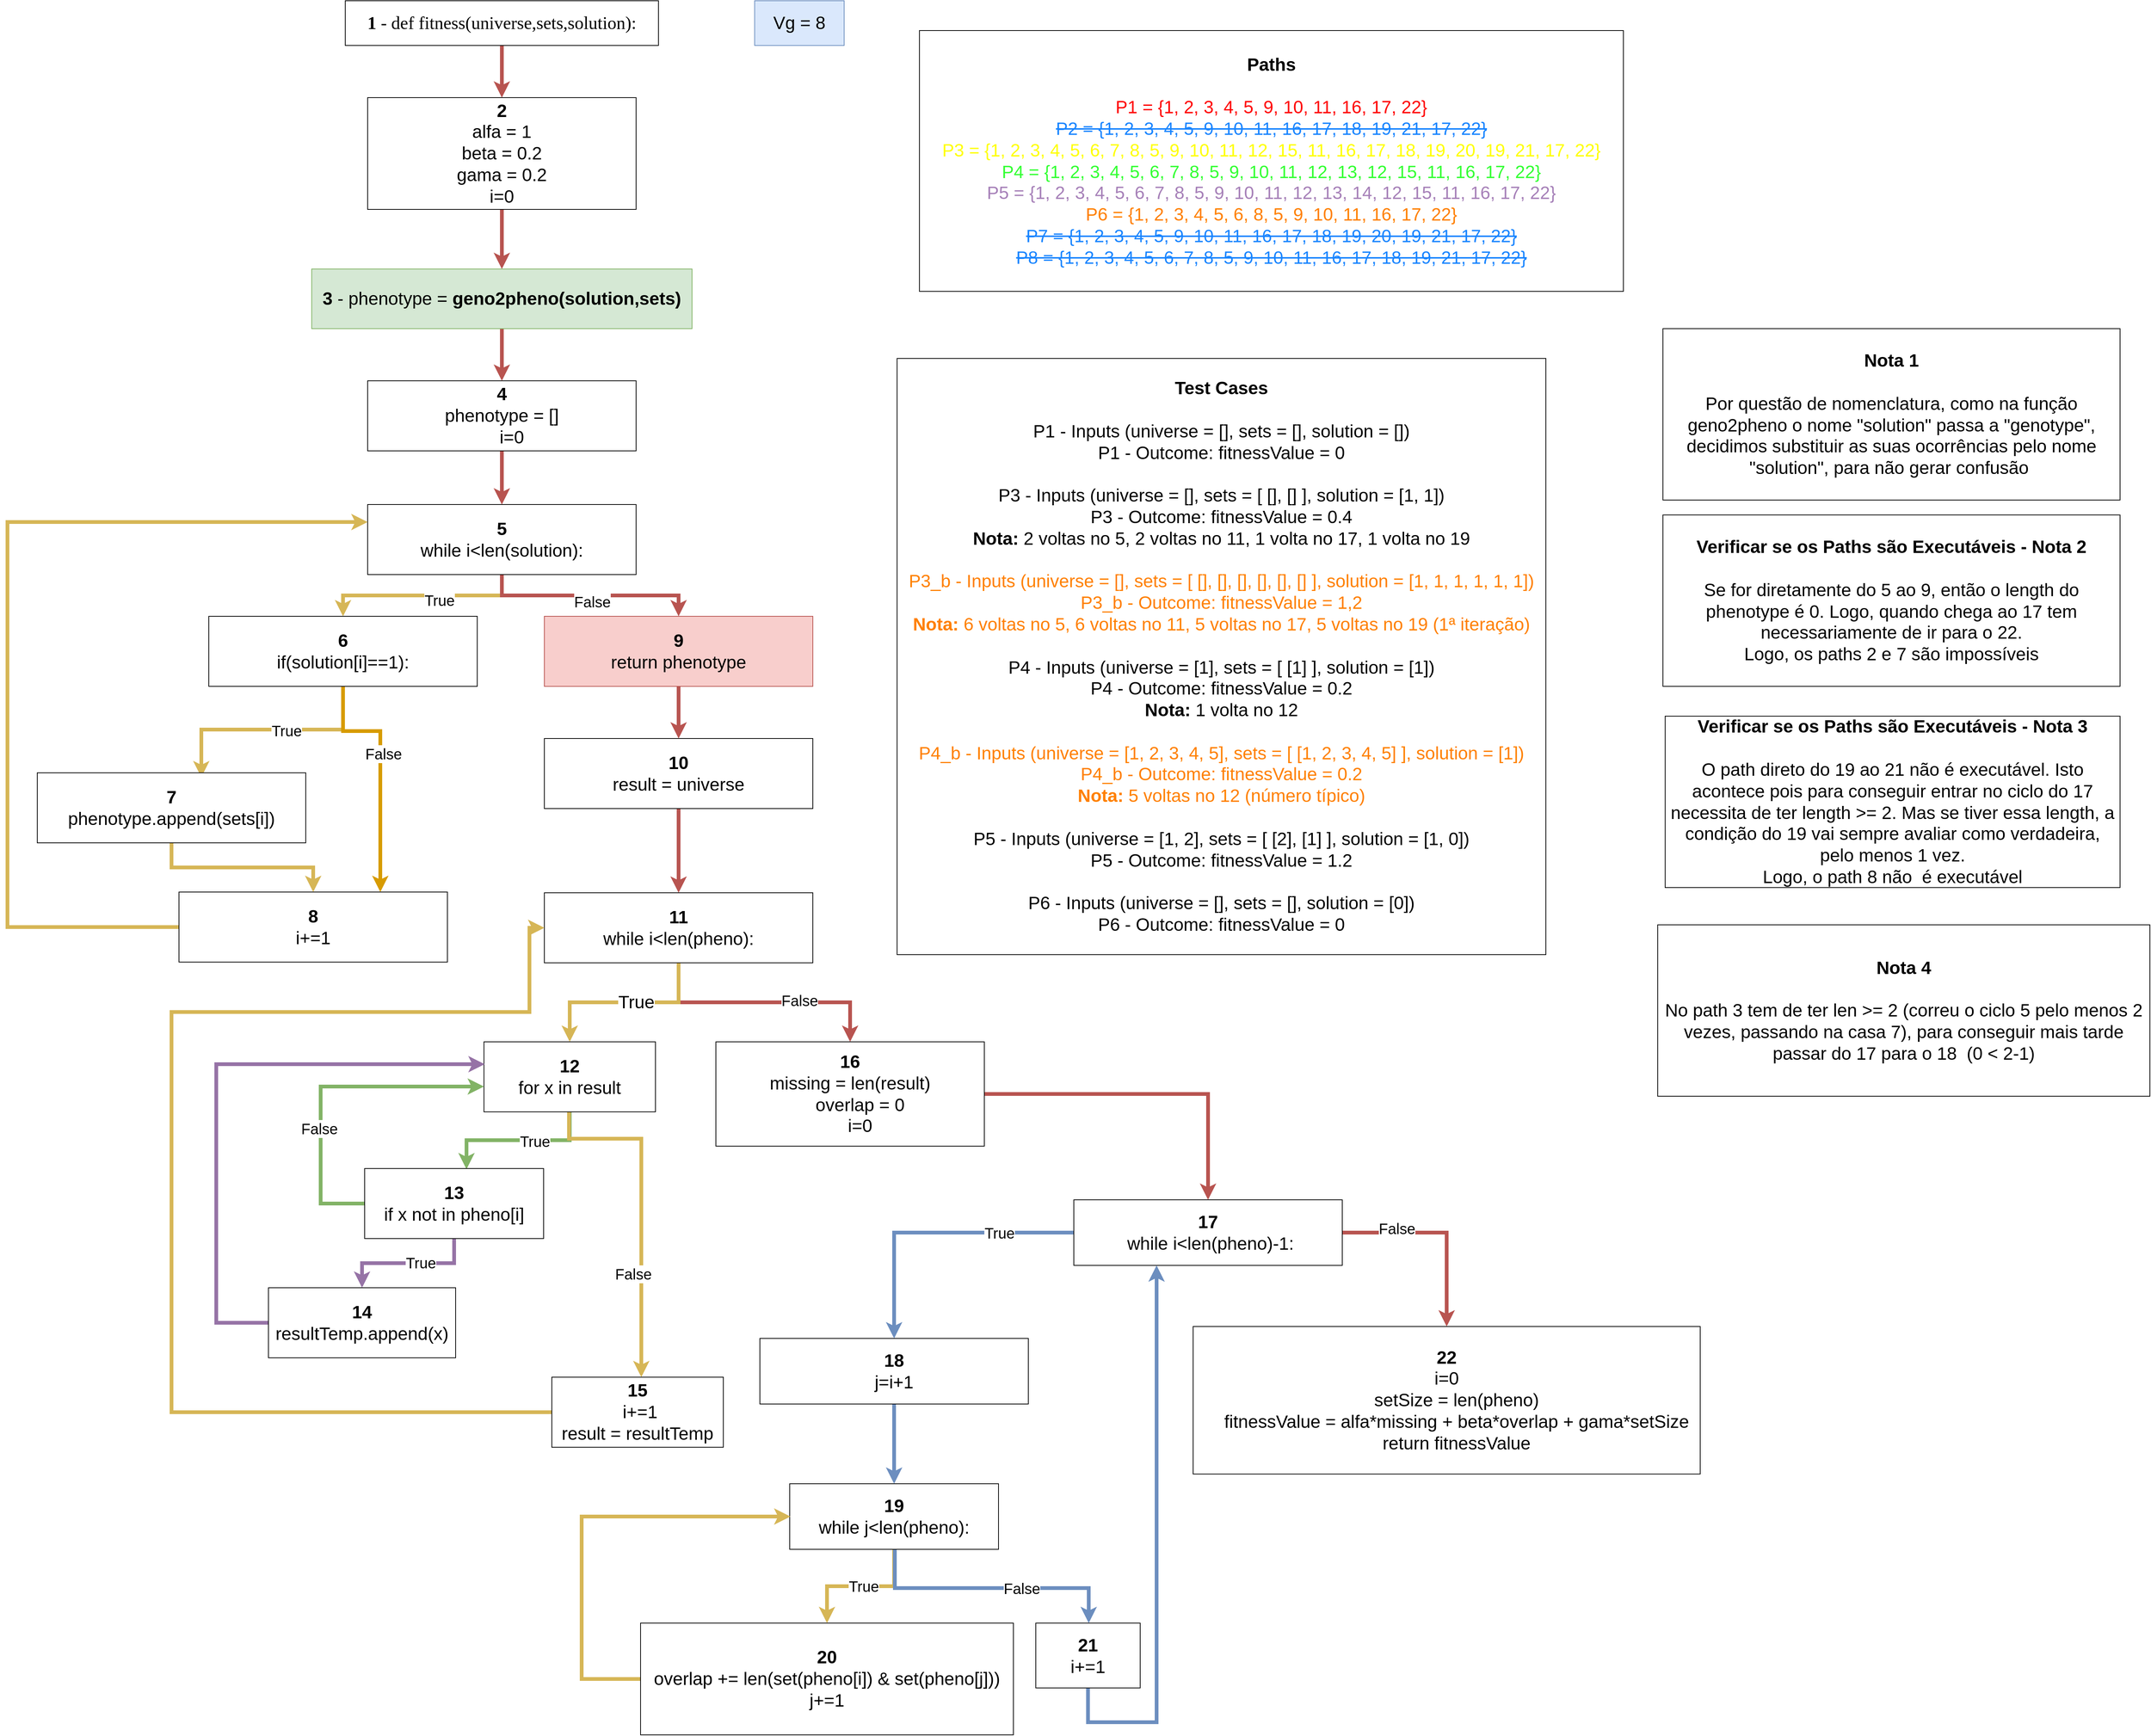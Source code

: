 <mxfile version="14.5.1" type="device"><diagram id="0EN60TuZFVT5b-0pqZKy" name="Page-1"><mxGraphModel dx="2997" dy="1275" grid="1" gridSize="10" guides="1" tooltips="1" connect="1" arrows="1" fold="1" page="1" pageScale="1" pageWidth="827" pageHeight="1169" math="0" shadow="0"><root><mxCell id="0"/><mxCell id="1" parent="0"/><mxCell id="FRKGlwHO5bxEFx_OvHHs-7" style="edgeStyle=orthogonalEdgeStyle;rounded=0;orthogonalLoop=1;jettySize=auto;html=1;exitX=0.5;exitY=1;exitDx=0;exitDy=0;fillColor=#f8cecc;strokeColor=#b85450;strokeWidth=5;" parent="1" source="FRKGlwHO5bxEFx_OvHHs-1" target="FRKGlwHO5bxEFx_OvHHs-6" edge="1"><mxGeometry relative="1" as="geometry"/></mxCell><mxCell id="FRKGlwHO5bxEFx_OvHHs-1" value="&lt;p style=&quot;margin-top: 0pt ; margin-bottom: 0pt ; margin-left: 0in ; text-align: left ; direction: ltr ; unicode-bidi: embed ; word-break: normal&quot;&gt;&lt;span style=&quot;font-size: 18pt ; font-family: &amp;#34;calibri&amp;#34; ; font-weight: bold&quot;&gt;1&lt;/span&gt;&lt;span style=&quot;font-size: 18pt ; font-family: &amp;#34;calibri&amp;#34;&quot;&gt; - def fitness(&lt;/span&gt;&lt;span style=&quot;font-size: 18pt ; font-family: &amp;#34;calibri&amp;#34;&quot;&gt;universe,sets,solution&lt;/span&gt;&lt;span style=&quot;font-size: 18pt ; font-family: &amp;#34;calibri&amp;#34;&quot;&gt;):&lt;/span&gt;&lt;/p&gt;" style="rounded=0;whiteSpace=wrap;html=1;" parent="1" vertex="1"><mxGeometry x="250" y="90" width="420" height="60" as="geometry"/></mxCell><mxCell id="FRKGlwHO5bxEFx_OvHHs-9" style="edgeStyle=orthogonalEdgeStyle;rounded=0;orthogonalLoop=1;jettySize=auto;html=1;fillColor=#f8cecc;strokeColor=#b85450;strokeWidth=5;" parent="1" source="FRKGlwHO5bxEFx_OvHHs-6" target="MsJKq3NPztx2dfRaH0ZJ-4" edge="1"><mxGeometry relative="1" as="geometry"><mxPoint x="460" y="440" as="targetPoint"/></mxGeometry></mxCell><mxCell id="FRKGlwHO5bxEFx_OvHHs-6" value="&lt;div style=&quot;font-size: 24px&quot;&gt;&lt;font style=&quot;font-size: 24px&quot;&gt;&lt;b&gt;2&lt;/b&gt;&lt;/font&gt;&lt;/div&gt;&lt;div style=&quot;font-size: 24px&quot;&gt;&lt;font style=&quot;font-size: 24px&quot;&gt;alfa = 1&lt;/font&gt;&lt;/div&gt;&lt;div style=&quot;font-size: 24px&quot;&gt;&lt;font style=&quot;font-size: 24px&quot;&gt;beta = 0.2&lt;/font&gt;&lt;/div&gt;&lt;div style=&quot;font-size: 24px&quot;&gt;&lt;font style=&quot;font-size: 24px&quot;&gt;gama = 0.2&lt;/font&gt;&lt;/div&gt;&lt;div style=&quot;font-size: 24px&quot;&gt;&lt;font style=&quot;font-size: 24px&quot;&gt;i=0&lt;/font&gt;&lt;/div&gt;" style="rounded=0;whiteSpace=wrap;html=1;align=center;" parent="1" vertex="1"><mxGeometry x="280" y="220" width="360" height="150" as="geometry"/></mxCell><mxCell id="FRKGlwHO5bxEFx_OvHHs-32" style="edgeStyle=orthogonalEdgeStyle;rounded=0;orthogonalLoop=1;jettySize=auto;html=1;entryX=0.5;entryY=0;entryDx=0;entryDy=0;fontSize=20;fillColor=#f8cecc;strokeColor=#b85450;strokeWidth=5;" parent="1" source="FRKGlwHO5bxEFx_OvHHs-29" target="FRKGlwHO5bxEFx_OvHHs-31" edge="1"><mxGeometry relative="1" as="geometry"/></mxCell><mxCell id="FRKGlwHO5bxEFx_OvHHs-29" value="&lt;div style=&quot;font-size: 24px&quot;&gt;&lt;b&gt;10&lt;/b&gt;&lt;/div&gt;&lt;div style=&quot;font-size: 24px&quot;&gt;&lt;div&gt;result = universe&lt;/div&gt;&lt;/div&gt;" style="rounded=0;whiteSpace=wrap;html=1;align=center;" parent="1" vertex="1"><mxGeometry x="517" y="1080" width="360" height="94" as="geometry"/></mxCell><mxCell id="FRKGlwHO5bxEFx_OvHHs-37" style="edgeStyle=orthogonalEdgeStyle;rounded=0;orthogonalLoop=1;jettySize=auto;html=1;fontSize=20;fillColor=#f8cecc;strokeColor=#b85450;strokeWidth=5;" parent="1" source="FRKGlwHO5bxEFx_OvHHs-31" target="FRKGlwHO5bxEFx_OvHHs-34" edge="1"><mxGeometry relative="1" as="geometry"/></mxCell><mxCell id="FRKGlwHO5bxEFx_OvHHs-38" value="False" style="text;html=1;resizable=0;points=[];align=center;verticalAlign=middle;labelBackgroundColor=#ffffff;fontSize=20;" parent="FRKGlwHO5bxEFx_OvHHs-37" vertex="1" connectable="0"><mxGeometry x="0.274" y="3" relative="1" as="geometry"><mxPoint x="1" as="offset"/></mxGeometry></mxCell><mxCell id="1-tVCbQxk1uA65DkhwQo-2" style="edgeStyle=orthogonalEdgeStyle;rounded=0;orthogonalLoop=1;jettySize=auto;html=1;fillColor=#fff2cc;strokeColor=#d6b656;strokeWidth=5;" parent="1" source="FRKGlwHO5bxEFx_OvHHs-31" target="FRKGlwHO5bxEFx_OvHHs-39" edge="1"><mxGeometry relative="1" as="geometry"/></mxCell><mxCell id="1-tVCbQxk1uA65DkhwQo-4" value="&lt;font style=&quot;font-size: 24px&quot;&gt;True&lt;/font&gt;" style="edgeLabel;html=1;align=center;verticalAlign=middle;resizable=0;points=[];" parent="1-tVCbQxk1uA65DkhwQo-2" vertex="1" connectable="0"><mxGeometry x="-0.127" relative="1" as="geometry"><mxPoint as="offset"/></mxGeometry></mxCell><mxCell id="FRKGlwHO5bxEFx_OvHHs-31" value="&lt;div style=&quot;font-size: 24px&quot;&gt;&lt;b&gt;11&lt;/b&gt;&lt;/div&gt;&lt;div style=&quot;font-size: 24px&quot;&gt;&lt;div&gt;while i&amp;lt;len(pheno):&lt;/div&gt;&lt;/div&gt;" style="rounded=0;whiteSpace=wrap;html=1;align=center;" parent="1" vertex="1"><mxGeometry x="517" y="1287" width="360" height="94" as="geometry"/></mxCell><mxCell id="FRKGlwHO5bxEFx_OvHHs-58" style="edgeStyle=orthogonalEdgeStyle;rounded=0;orthogonalLoop=1;jettySize=auto;html=1;fontSize=20;fillColor=#f8cecc;strokeColor=#b85450;strokeWidth=5;" parent="1" source="FRKGlwHO5bxEFx_OvHHs-34" target="FRKGlwHO5bxEFx_OvHHs-57" edge="1"><mxGeometry relative="1" as="geometry"/></mxCell><mxCell id="FRKGlwHO5bxEFx_OvHHs-34" value="&lt;div style=&quot;font-size: 24px&quot;&gt;&lt;b&gt;16&lt;/b&gt;&lt;/div&gt;&lt;div&gt;&lt;div&gt;&lt;span style=&quot;font-size: 24px&quot;&gt;missing = len(result)&lt;/span&gt;&lt;/div&gt;&lt;div&gt;&lt;span style=&quot;font-size: 24px&quot;&gt;&amp;nbsp; &amp;nbsp; overlap = 0&lt;/span&gt;&lt;/div&gt;&lt;div&gt;&lt;span style=&quot;font-size: 24px&quot;&gt;&amp;nbsp; &amp;nbsp; i=0&lt;/span&gt;&lt;/div&gt;&lt;/div&gt;" style="rounded=0;whiteSpace=wrap;html=1;align=center;" parent="1" vertex="1"><mxGeometry x="747" y="1487" width="360" height="140" as="geometry"/></mxCell><mxCell id="FRKGlwHO5bxEFx_OvHHs-42" style="edgeStyle=orthogonalEdgeStyle;rounded=0;orthogonalLoop=1;jettySize=auto;html=1;entryX=0.569;entryY=0.011;entryDx=0;entryDy=0;entryPerimeter=0;fontSize=20;fillColor=#d5e8d4;strokeColor=#82b366;strokeWidth=5;" parent="1" source="FRKGlwHO5bxEFx_OvHHs-39" target="FRKGlwHO5bxEFx_OvHHs-40" edge="1"><mxGeometry relative="1" as="geometry"/></mxCell><mxCell id="FRKGlwHO5bxEFx_OvHHs-43" value="True" style="text;html=1;resizable=0;points=[];align=center;verticalAlign=middle;labelBackgroundColor=#ffffff;fontSize=20;" parent="FRKGlwHO5bxEFx_OvHHs-42" vertex="1" connectable="0"><mxGeometry x="-0.204" y="1" relative="1" as="geometry"><mxPoint as="offset"/></mxGeometry></mxCell><mxCell id="FRKGlwHO5bxEFx_OvHHs-54" style="edgeStyle=orthogonalEdgeStyle;rounded=0;orthogonalLoop=1;jettySize=auto;html=1;fontSize=20;fillColor=#fff2cc;strokeColor=#d6b656;strokeWidth=5;" parent="1" source="FRKGlwHO5bxEFx_OvHHs-39" target="FRKGlwHO5bxEFx_OvHHs-53" edge="1"><mxGeometry relative="1" as="geometry"><Array as="points"><mxPoint x="550" y="1617"/><mxPoint x="647" y="1617"/></Array></mxGeometry></mxCell><mxCell id="FRKGlwHO5bxEFx_OvHHs-55" value="False" style="text;html=1;resizable=0;points=[];align=center;verticalAlign=middle;labelBackgroundColor=#ffffff;fontSize=20;" parent="FRKGlwHO5bxEFx_OvHHs-54" vertex="1" connectable="0"><mxGeometry x="0.234" y="-2" relative="1" as="geometry"><mxPoint x="-9" y="34" as="offset"/></mxGeometry></mxCell><mxCell id="FRKGlwHO5bxEFx_OvHHs-39" value="&lt;div style=&quot;font-size: 24px&quot;&gt;&lt;b&gt;12&lt;/b&gt;&lt;/div&gt;&lt;div style=&quot;font-size: 24px&quot;&gt;&lt;div&gt;for x in result&lt;/div&gt;&lt;/div&gt;" style="rounded=0;whiteSpace=wrap;html=1;align=center;" parent="1" vertex="1"><mxGeometry x="436" y="1487" width="230" height="94" as="geometry"/></mxCell><mxCell id="FRKGlwHO5bxEFx_OvHHs-46" style="edgeStyle=orthogonalEdgeStyle;rounded=0;orthogonalLoop=1;jettySize=auto;html=1;fontSize=20;fillColor=#e1d5e7;strokeColor=#9673a6;strokeWidth=5;" parent="1" source="FRKGlwHO5bxEFx_OvHHs-40" target="FRKGlwHO5bxEFx_OvHHs-45" edge="1"><mxGeometry relative="1" as="geometry"/></mxCell><mxCell id="FRKGlwHO5bxEFx_OvHHs-48" value="True" style="text;html=1;resizable=0;points=[];align=center;verticalAlign=middle;labelBackgroundColor=#ffffff;fontSize=20;" parent="FRKGlwHO5bxEFx_OvHHs-46" vertex="1" connectable="0"><mxGeometry x="-0.172" y="-1" relative="1" as="geometry"><mxPoint as="offset"/></mxGeometry></mxCell><mxCell id="FRKGlwHO5bxEFx_OvHHs-51" style="edgeStyle=orthogonalEdgeStyle;rounded=0;orthogonalLoop=1;jettySize=auto;html=1;fontSize=20;fillColor=#d5e8d4;strokeColor=#82b366;strokeWidth=5;" parent="1" source="FRKGlwHO5bxEFx_OvHHs-40" edge="1"><mxGeometry relative="1" as="geometry"><Array as="points"><mxPoint x="217" y="1704"/><mxPoint x="217" y="1547"/><mxPoint x="436" y="1547"/></Array><mxPoint x="436" y="1547" as="targetPoint"/></mxGeometry></mxCell><mxCell id="FRKGlwHO5bxEFx_OvHHs-77" value="False" style="text;html=1;resizable=0;points=[];align=center;verticalAlign=middle;labelBackgroundColor=#ffffff;fontSize=20;" parent="FRKGlwHO5bxEFx_OvHHs-51" vertex="1" connectable="0"><mxGeometry x="-0.259" y="2" relative="1" as="geometry"><mxPoint y="1" as="offset"/></mxGeometry></mxCell><mxCell id="FRKGlwHO5bxEFx_OvHHs-40" value="&lt;div style=&quot;font-size: 24px&quot;&gt;&lt;b&gt;13&lt;/b&gt;&lt;/div&gt;&lt;div style=&quot;font-size: 24px&quot;&gt;&lt;div&gt;if x not in pheno[i]&lt;/div&gt;&lt;/div&gt;" style="rounded=0;whiteSpace=wrap;html=1;align=center;" parent="1" vertex="1"><mxGeometry x="276" y="1657" width="240" height="94" as="geometry"/></mxCell><mxCell id="FRKGlwHO5bxEFx_OvHHs-52" style="edgeStyle=orthogonalEdgeStyle;rounded=0;orthogonalLoop=1;jettySize=auto;html=1;fontSize=20;fillColor=#e1d5e7;strokeColor=#9673a6;strokeWidth=5;" parent="1" source="FRKGlwHO5bxEFx_OvHHs-45" edge="1"><mxGeometry relative="1" as="geometry"><mxPoint x="437" y="1517" as="targetPoint"/><Array as="points"><mxPoint x="77" y="1864"/><mxPoint x="77" y="1517"/><mxPoint x="437" y="1517"/></Array></mxGeometry></mxCell><mxCell id="FRKGlwHO5bxEFx_OvHHs-45" value="&lt;div style=&quot;font-size: 24px&quot;&gt;&lt;b&gt;14&lt;/b&gt;&lt;/div&gt;&lt;div style=&quot;font-size: 24px&quot;&gt;resultTemp.append(x)&lt;/div&gt;" style="rounded=0;whiteSpace=wrap;html=1;align=center;" parent="1" vertex="1"><mxGeometry x="147" y="1817" width="251" height="94" as="geometry"/></mxCell><mxCell id="1-tVCbQxk1uA65DkhwQo-5" style="edgeStyle=orthogonalEdgeStyle;rounded=0;orthogonalLoop=1;jettySize=auto;html=1;entryX=0;entryY=0.5;entryDx=0;entryDy=0;fillColor=#fff2cc;strokeColor=#d6b656;strokeWidth=5;" parent="1" source="FRKGlwHO5bxEFx_OvHHs-53" target="FRKGlwHO5bxEFx_OvHHs-31" edge="1"><mxGeometry relative="1" as="geometry"><Array as="points"><mxPoint x="17" y="1984"/><mxPoint x="17" y="1447"/><mxPoint x="497" y="1447"/><mxPoint x="497" y="1334"/></Array></mxGeometry></mxCell><mxCell id="FRKGlwHO5bxEFx_OvHHs-53" value="&lt;div style=&quot;font-size: 24px&quot;&gt;&lt;b&gt;15&lt;/b&gt;&lt;/div&gt;&lt;div style=&quot;font-size: 24px&quot;&gt;&lt;div&gt;&amp;nbsp;i+=1&lt;/div&gt;&lt;div&gt;result = resultTemp&lt;/div&gt;&lt;/div&gt;" style="rounded=0;whiteSpace=wrap;html=1;align=center;" parent="1" vertex="1"><mxGeometry x="527" y="1937" width="230" height="94" as="geometry"/></mxCell><mxCell id="FRKGlwHO5bxEFx_OvHHs-60" style="edgeStyle=orthogonalEdgeStyle;rounded=0;orthogonalLoop=1;jettySize=auto;html=1;fontSize=20;fillColor=#dae8fc;strokeColor=#6c8ebf;strokeWidth=5;" parent="1" source="FRKGlwHO5bxEFx_OvHHs-57" target="FRKGlwHO5bxEFx_OvHHs-59" edge="1"><mxGeometry relative="1" as="geometry"/></mxCell><mxCell id="FRKGlwHO5bxEFx_OvHHs-61" value="True" style="text;html=1;resizable=0;points=[];align=center;verticalAlign=middle;labelBackgroundColor=#ffffff;fontSize=20;" parent="FRKGlwHO5bxEFx_OvHHs-60" vertex="1" connectable="0"><mxGeometry x="-0.481" y="-14" relative="1" as="geometry"><mxPoint x="-1" y="14" as="offset"/></mxGeometry></mxCell><mxCell id="FRKGlwHO5bxEFx_OvHHs-75" style="edgeStyle=orthogonalEdgeStyle;rounded=0;orthogonalLoop=1;jettySize=auto;html=1;fontSize=20;fillColor=#f8cecc;strokeColor=#b85450;strokeWidth=5;" parent="1" source="FRKGlwHO5bxEFx_OvHHs-57" target="FRKGlwHO5bxEFx_OvHHs-74" edge="1"><mxGeometry relative="1" as="geometry"><Array as="points"><mxPoint x="1727" y="1743"/></Array></mxGeometry></mxCell><mxCell id="FRKGlwHO5bxEFx_OvHHs-76" value="False" style="text;html=1;resizable=0;points=[];align=center;verticalAlign=middle;labelBackgroundColor=#ffffff;fontSize=20;" parent="FRKGlwHO5bxEFx_OvHHs-75" vertex="1" connectable="0"><mxGeometry x="-0.442" y="-2" relative="1" as="geometry"><mxPoint x="-1" y="-8" as="offset"/></mxGeometry></mxCell><mxCell id="FRKGlwHO5bxEFx_OvHHs-57" value="&lt;div style=&quot;font-size: 24px&quot;&gt;&lt;b&gt;17&lt;/b&gt;&lt;/div&gt;&lt;div&gt;&lt;span style=&quot;font-size: 24px&quot;&gt;&amp;nbsp;while i&amp;lt;len(pheno)-1:&lt;/span&gt;&lt;br&gt;&lt;/div&gt;" style="rounded=0;whiteSpace=wrap;html=1;align=center;" parent="1" vertex="1"><mxGeometry x="1227" y="1699" width="360" height="88" as="geometry"/></mxCell><mxCell id="FRKGlwHO5bxEFx_OvHHs-63" style="edgeStyle=orthogonalEdgeStyle;rounded=0;orthogonalLoop=1;jettySize=auto;html=1;entryX=0.5;entryY=0;entryDx=0;entryDy=0;fontSize=20;fillColor=#dae8fc;strokeColor=#6c8ebf;strokeWidth=5;" parent="1" source="FRKGlwHO5bxEFx_OvHHs-59" target="FRKGlwHO5bxEFx_OvHHs-62" edge="1"><mxGeometry relative="1" as="geometry"/></mxCell><mxCell id="FRKGlwHO5bxEFx_OvHHs-59" value="&lt;div style=&quot;font-size: 24px&quot;&gt;&lt;b&gt;18&lt;/b&gt;&lt;/div&gt;&lt;div&gt;&lt;span style=&quot;font-size: 24px&quot;&gt;j=i+1&lt;/span&gt;&lt;br&gt;&lt;/div&gt;" style="rounded=0;whiteSpace=wrap;html=1;align=center;" parent="1" vertex="1"><mxGeometry x="806" y="1885" width="360" height="88" as="geometry"/></mxCell><mxCell id="FRKGlwHO5bxEFx_OvHHs-65" style="edgeStyle=orthogonalEdgeStyle;rounded=0;orthogonalLoop=1;jettySize=auto;html=1;fontSize=20;fillColor=#fff2cc;strokeColor=#d6b656;strokeWidth=5;" parent="1" source="FRKGlwHO5bxEFx_OvHHs-62" target="FRKGlwHO5bxEFx_OvHHs-64" edge="1"><mxGeometry relative="1" as="geometry"/></mxCell><mxCell id="FRKGlwHO5bxEFx_OvHHs-66" value="True" style="text;html=1;resizable=0;points=[];align=center;verticalAlign=middle;labelBackgroundColor=#ffffff;fontSize=20;" parent="FRKGlwHO5bxEFx_OvHHs-65" vertex="1" connectable="0"><mxGeometry x="-0.47" y="-8" relative="1" as="geometry"><mxPoint x="-41" y="7.5" as="offset"/></mxGeometry></mxCell><mxCell id="FRKGlwHO5bxEFx_OvHHs-71" style="edgeStyle=orthogonalEdgeStyle;rounded=0;orthogonalLoop=1;jettySize=auto;html=1;fontSize=20;fillColor=#dae8fc;strokeColor=#6c8ebf;strokeWidth=5;" parent="1" source="FRKGlwHO5bxEFx_OvHHs-62" target="FRKGlwHO5bxEFx_OvHHs-68" edge="1"><mxGeometry relative="1" as="geometry"><Array as="points"><mxPoint x="987" y="2220"/><mxPoint x="1247" y="2220"/></Array></mxGeometry></mxCell><mxCell id="FRKGlwHO5bxEFx_OvHHs-72" value="False" style="text;html=1;resizable=0;points=[];align=center;verticalAlign=middle;labelBackgroundColor=#ffffff;fontSize=20;" parent="FRKGlwHO5bxEFx_OvHHs-71" vertex="1" connectable="0"><mxGeometry x="0.237" relative="1" as="geometry"><mxPoint as="offset"/></mxGeometry></mxCell><mxCell id="FRKGlwHO5bxEFx_OvHHs-62" value="&lt;div style=&quot;font-size: 24px&quot;&gt;&lt;b&gt;19&lt;/b&gt;&lt;/div&gt;&lt;div&gt;&lt;span style=&quot;font-size: 24px&quot;&gt;while j&amp;lt;len(pheno):&lt;/span&gt;&lt;br&gt;&lt;/div&gt;" style="rounded=0;whiteSpace=wrap;html=1;align=center;" parent="1" vertex="1"><mxGeometry x="846" y="2080" width="280" height="88" as="geometry"/></mxCell><mxCell id="FRKGlwHO5bxEFx_OvHHs-67" style="edgeStyle=orthogonalEdgeStyle;rounded=0;orthogonalLoop=1;jettySize=auto;html=1;fontSize=20;fillColor=#fff2cc;strokeColor=#d6b656;strokeWidth=5;" parent="1" source="FRKGlwHO5bxEFx_OvHHs-64" edge="1"><mxGeometry relative="1" as="geometry"><mxPoint x="847" y="2124" as="targetPoint"/><Array as="points"><mxPoint x="567" y="2342"/><mxPoint x="567" y="2124"/><mxPoint x="847" y="2124"/></Array></mxGeometry></mxCell><mxCell id="FRKGlwHO5bxEFx_OvHHs-64" value="&lt;div style=&quot;font-size: 24px&quot;&gt;&lt;b&gt;20&lt;/b&gt;&lt;/div&gt;&lt;div&gt;&lt;div&gt;&lt;span style=&quot;font-size: 24px&quot;&gt;overlap += len(set(pheno[i]) &amp;amp; set(pheno[j]))&lt;/span&gt;&lt;/div&gt;&lt;div&gt;&lt;span style=&quot;font-size: 24px&quot;&gt;j+=1&lt;/span&gt;&lt;/div&gt;&lt;/div&gt;" style="rounded=0;whiteSpace=wrap;html=1;align=center;" parent="1" vertex="1"><mxGeometry x="646" y="2267" width="500" height="150" as="geometry"/></mxCell><mxCell id="FRKGlwHO5bxEFx_OvHHs-73" style="edgeStyle=orthogonalEdgeStyle;rounded=0;orthogonalLoop=1;jettySize=auto;html=1;fontSize=20;fillColor=#dae8fc;strokeColor=#6c8ebf;strokeWidth=5;" parent="1" source="FRKGlwHO5bxEFx_OvHHs-68" edge="1"><mxGeometry relative="1" as="geometry"><mxPoint x="1338" y="1787" as="targetPoint"/><Array as="points"><mxPoint x="1246" y="2400"/><mxPoint x="1338" y="2400"/></Array></mxGeometry></mxCell><mxCell id="FRKGlwHO5bxEFx_OvHHs-68" value="&lt;div style=&quot;font-size: 24px&quot;&gt;&lt;b&gt;21&lt;/b&gt;&lt;/div&gt;&lt;div style=&quot;font-size: 24px&quot;&gt;&lt;span&gt;i+=1&lt;/span&gt;&lt;br&gt;&lt;/div&gt;" style="rounded=0;whiteSpace=wrap;html=1;align=center;" parent="1" vertex="1"><mxGeometry x="1176" y="2267" width="140" height="87" as="geometry"/></mxCell><mxCell id="FRKGlwHO5bxEFx_OvHHs-74" value="&lt;div style=&quot;font-size: 24px&quot;&gt;&lt;b&gt;22&lt;/b&gt;&lt;/div&gt;&lt;div&gt;&lt;div&gt;&lt;span style=&quot;font-size: 24px&quot;&gt;i=0&lt;/span&gt;&lt;/div&gt;&lt;div&gt;&lt;span style=&quot;font-size: 24px&quot;&gt;&amp;nbsp; &amp;nbsp; setSize = len(pheno)&lt;/span&gt;&lt;/div&gt;&lt;div&gt;&lt;span style=&quot;font-size: 24px&quot;&gt;&amp;nbsp; &amp;nbsp; fitnessValue = alfa*missing + beta*overlap + gama*setSize&lt;/span&gt;&lt;/div&gt;&lt;div&gt;&lt;span style=&quot;font-size: 24px&quot;&gt;&amp;nbsp; &amp;nbsp; return fitnessValue&lt;/span&gt;&lt;/div&gt;&lt;/div&gt;" style="rounded=0;whiteSpace=wrap;html=1;align=center;" parent="1" vertex="1"><mxGeometry x="1387" y="1869" width="680" height="198" as="geometry"/></mxCell><mxCell id="1-tVCbQxk1uA65DkhwQo-1" value="&lt;p style=&quot;margin-top: 0pt ; margin-bottom: 0pt ; margin-left: 0in ; text-align: left ; direction: ltr ; unicode-bidi: embed ; word-break: normal&quot;&gt;&lt;span style=&quot;font-size: 24px ; text-align: center&quot;&gt;Vg = 8&lt;/span&gt;&lt;br&gt;&lt;/p&gt;" style="rounded=0;whiteSpace=wrap;html=1;fillColor=#dae8fc;strokeColor=#6c8ebf;" parent="1" vertex="1"><mxGeometry x="799" y="90" width="120" height="60" as="geometry"/></mxCell><mxCell id="1-tVCbQxk1uA65DkhwQo-7" value="&lt;div style=&quot;font-size: 24px&quot;&gt;&lt;div&gt;&lt;b&gt;Paths&lt;/b&gt;&lt;/div&gt;&lt;div&gt;&lt;b&gt;&lt;br&gt;&lt;/b&gt;&lt;/div&gt;&lt;div&gt;&lt;font color=&quot;#ff0000&quot;&gt;P1 = {1, 2, 3, 4, 5, 9, 10, 11, 16, 17, 22}&lt;/font&gt;&lt;/div&gt;&lt;div&gt;&lt;font color=&quot;#1985ff&quot;&gt;&lt;strike&gt;P2 = {1, 2, 3, 4, 5, 9, 10, 11, 16, 17, 18, 19, 21, 17, 22}&lt;/strike&gt;&lt;/font&gt;&lt;br&gt;&lt;/div&gt;&lt;div&gt;&lt;font color=&quot;#ffff00&quot;&gt;P3 = {1, 2, 3, 4, 5, 6, 7, 8, 5,&amp;nbsp;9, 10, 11, 12, 15, 11, 16, 17, 18, 19, 20, 19, 21, 17, 22}&lt;/font&gt;&lt;br&gt;&lt;/div&gt;&lt;div&gt;&lt;font color=&quot;#33ff33&quot;&gt;P4 =&amp;nbsp;{1, 2, 3, 4, 5, 6, 7, 8, 5, 9, 10, 11, 12, 13, 12, 15,&amp;nbsp;11, 16, 17, 22}&lt;/font&gt;&lt;br&gt;&lt;/div&gt;&lt;div&gt;&lt;font color=&quot;#a680b8&quot;&gt;P5 = {1, 2, 3, 4, 5, 6, 7, 8, 5, 9, 10, 11, 12, 13, 14, 12, 15,&amp;nbsp;11, 16, 17, 22}&lt;/font&gt;&lt;/div&gt;&lt;div&gt;&lt;font color=&quot;#ff8000&quot;&gt;P6 = {1, 2, 3, 4, 5, 6, 8, 5, 9, 10, 11, 16, 17, 22}&lt;/font&gt;&lt;/div&gt;&lt;div&gt;&lt;strike style=&quot;color: rgb(25 , 133 , 255)&quot;&gt;P7 = {1, 2, 3, 4, 5, 9, 10, 11, 16, 17, 18, 19, 20, 19, 21, 17, 22}&lt;/strike&gt;&lt;font color=&quot;#ff8000&quot;&gt;&lt;br&gt;&lt;/font&gt;&lt;/div&gt;&lt;div&gt;&lt;strike style=&quot;color: rgb(25 , 133 , 255)&quot;&gt;P8 = {1, 2, 3, 4, 5, 6, 7, 8, 5, 9, 10, 11, 16, 17, 18, 19, 21, 17, 22}&lt;/strike&gt;&lt;/div&gt;&lt;/div&gt;" style="rounded=0;whiteSpace=wrap;html=1;align=center;" parent="1" vertex="1"><mxGeometry x="1020" y="130" width="944" height="350" as="geometry"/></mxCell><mxCell id="pwBy-wnqPhHkR1obaaDu-2" value="&lt;div style=&quot;font-size: 24px&quot;&gt;&lt;div&gt;&lt;b&gt;Verificar se os Paths são Executáveis - Nota 2&lt;/b&gt;&lt;/div&gt;&lt;div&gt;&lt;b&gt;&lt;br&gt;&lt;/b&gt;&lt;/div&gt;&lt;div&gt;Se for diretamente do 5 ao 9, então o length do phenotype é 0. Logo, quando chega ao 17 tem necessariamente de ir para o 22.&lt;/div&gt;&lt;div&gt;Logo, os paths 2 e 7 são impossíveis&lt;/div&gt;&lt;/div&gt;" style="rounded=0;whiteSpace=wrap;html=1;align=center;" parent="1" vertex="1"><mxGeometry x="2017" y="780" width="613" height="230" as="geometry"/></mxCell><mxCell id="pwBy-wnqPhHkR1obaaDu-4" value="&lt;div style=&quot;font-size: 24px&quot;&gt;&lt;div&gt;&lt;b&gt;Verificar se os Paths são Executáveis - Nota 3&lt;/b&gt;&lt;/div&gt;&lt;div&gt;&lt;b&gt;&lt;br&gt;&lt;/b&gt;&lt;/div&gt;&lt;div&gt;O path direto do 19 ao 21 não é executável. Isto acontece pois para conseguir entrar no ciclo do 17 necessita de ter length &amp;gt;= 2. Mas se tiver essa length, a condição do 19 vai sempre avaliar como verdadeira, pelo menos 1 vez.&lt;/div&gt;&lt;div&gt;Logo, o path 8 não&amp;nbsp; é executável&lt;/div&gt;&lt;/div&gt;" style="rounded=0;whiteSpace=wrap;html=1;align=center;" parent="1" vertex="1"><mxGeometry x="2020" y="1050" width="610" height="230" as="geometry"/></mxCell><mxCell id="MsJKq3NPztx2dfRaH0ZJ-3" style="edgeStyle=orthogonalEdgeStyle;rounded=0;orthogonalLoop=1;jettySize=auto;html=1;fillColor=#f8cecc;strokeColor=#b85450;strokeWidth=5;" parent="1" source="MsJKq3NPztx2dfRaH0ZJ-4" target="MsJKq3NPztx2dfRaH0ZJ-6" edge="1"><mxGeometry relative="1" as="geometry"/></mxCell><mxCell id="MsJKq3NPztx2dfRaH0ZJ-4" value="&lt;div style=&quot;font-size: 24px&quot;&gt;&lt;b&gt;3&lt;/b&gt;&amp;nbsp;-&amp;nbsp;phenotype = &lt;b&gt;geno2pheno(solution,sets)&lt;/b&gt;&lt;/div&gt;" style="rounded=0;whiteSpace=wrap;html=1;align=center;fillColor=#d5e8d4;strokeColor=#82b366;" parent="1" vertex="1"><mxGeometry x="205" y="450" width="510" height="80" as="geometry"/></mxCell><mxCell id="MsJKq3NPztx2dfRaH0ZJ-5" style="edgeStyle=orthogonalEdgeStyle;rounded=0;orthogonalLoop=1;jettySize=auto;html=1;entryX=0.5;entryY=0;entryDx=0;entryDy=0;fillColor=#f8cecc;strokeColor=#b85450;strokeWidth=5;" parent="1" source="MsJKq3NPztx2dfRaH0ZJ-6" target="MsJKq3NPztx2dfRaH0ZJ-11" edge="1"><mxGeometry relative="1" as="geometry"/></mxCell><mxCell id="MsJKq3NPztx2dfRaH0ZJ-6" value="&lt;div style=&quot;font-size: 24px&quot;&gt;&lt;b&gt;4&lt;/b&gt;&lt;/div&gt;&lt;div style=&quot;font-size: 24px&quot;&gt;&lt;div&gt;phenotype = []&lt;/div&gt;&lt;div&gt;&amp;nbsp; &amp;nbsp; i=0&lt;/div&gt;&lt;/div&gt;" style="rounded=0;whiteSpace=wrap;html=1;align=center;" parent="1" vertex="1"><mxGeometry x="280" y="600" width="360" height="94" as="geometry"/></mxCell><mxCell id="MsJKq3NPztx2dfRaH0ZJ-7" style="edgeStyle=orthogonalEdgeStyle;rounded=0;orthogonalLoop=1;jettySize=auto;html=1;fillColor=#fff2cc;strokeColor=#d6b656;strokeWidth=5;" parent="1" source="MsJKq3NPztx2dfRaH0ZJ-11" target="MsJKq3NPztx2dfRaH0ZJ-16" edge="1"><mxGeometry relative="1" as="geometry"/></mxCell><mxCell id="MsJKq3NPztx2dfRaH0ZJ-8" value="True" style="text;html=1;resizable=0;points=[];align=center;verticalAlign=middle;labelBackgroundColor=#ffffff;fontSize=20;" parent="MsJKq3NPztx2dfRaH0ZJ-7" vertex="1" connectable="0"><mxGeometry x="-0.163" y="6" relative="1" as="geometry"><mxPoint as="offset"/></mxGeometry></mxCell><mxCell id="MsJKq3NPztx2dfRaH0ZJ-9" style="edgeStyle=orthogonalEdgeStyle;rounded=0;orthogonalLoop=1;jettySize=auto;html=1;exitX=0.5;exitY=1;exitDx=0;exitDy=0;entryX=0.5;entryY=0;entryDx=0;entryDy=0;fontSize=20;fillColor=#f8cecc;strokeColor=#b85450;strokeWidth=5;" parent="1" source="MsJKq3NPztx2dfRaH0ZJ-11" target="MsJKq3NPztx2dfRaH0ZJ-18" edge="1"><mxGeometry relative="1" as="geometry"/></mxCell><mxCell id="MsJKq3NPztx2dfRaH0ZJ-10" value="False" style="text;html=1;resizable=0;points=[];align=center;verticalAlign=middle;labelBackgroundColor=#ffffff;fontSize=20;" parent="MsJKq3NPztx2dfRaH0ZJ-9" vertex="1" connectable="0"><mxGeometry x="0.279" y="1" relative="1" as="geometry"><mxPoint x="-38.5" y="8.5" as="offset"/></mxGeometry></mxCell><mxCell id="MsJKq3NPztx2dfRaH0ZJ-11" value="&lt;div style=&quot;font-size: 24px&quot;&gt;&lt;b&gt;5&lt;/b&gt;&lt;/div&gt;&lt;div style=&quot;font-size: 24px&quot;&gt;&lt;div&gt;while i&amp;lt;len(solution):&lt;/div&gt;&lt;/div&gt;" style="rounded=0;whiteSpace=wrap;html=1;align=center;" parent="1" vertex="1"><mxGeometry x="280" y="766" width="360" height="94" as="geometry"/></mxCell><mxCell id="MsJKq3NPztx2dfRaH0ZJ-12" style="edgeStyle=orthogonalEdgeStyle;rounded=0;orthogonalLoop=1;jettySize=auto;html=1;entryX=0.611;entryY=0.064;entryDx=0;entryDy=0;entryPerimeter=0;fontSize=20;fillColor=#fff2cc;strokeColor=#d6b656;strokeWidth=5;" parent="1" source="MsJKq3NPztx2dfRaH0ZJ-16" target="MsJKq3NPztx2dfRaH0ZJ-20" edge="1"><mxGeometry relative="1" as="geometry"/></mxCell><mxCell id="MsJKq3NPztx2dfRaH0ZJ-13" value="True" style="text;html=1;resizable=0;points=[];align=center;verticalAlign=middle;labelBackgroundColor=#ffffff;fontSize=20;" parent="MsJKq3NPztx2dfRaH0ZJ-12" vertex="1" connectable="0"><mxGeometry x="-0.141" y="1" relative="1" as="geometry"><mxPoint as="offset"/></mxGeometry></mxCell><mxCell id="MsJKq3NPztx2dfRaH0ZJ-14" style="edgeStyle=orthogonalEdgeStyle;rounded=0;orthogonalLoop=1;jettySize=auto;html=1;exitX=0.5;exitY=1;exitDx=0;exitDy=0;fontSize=20;entryX=0.75;entryY=0;entryDx=0;entryDy=0;fillColor=#ffe6cc;strokeColor=#d79b00;strokeWidth=5;" parent="1" source="MsJKq3NPztx2dfRaH0ZJ-16" target="MsJKq3NPztx2dfRaH0ZJ-22" edge="1"><mxGeometry relative="1" as="geometry"><Array as="points"><mxPoint x="247" y="1070"/><mxPoint x="297" y="1070"/></Array></mxGeometry></mxCell><mxCell id="MsJKq3NPztx2dfRaH0ZJ-15" value="False" style="text;html=1;resizable=0;points=[];align=center;verticalAlign=middle;labelBackgroundColor=#ffffff;fontSize=20;" parent="MsJKq3NPztx2dfRaH0ZJ-14" vertex="1" connectable="0"><mxGeometry x="-0.141" y="4" relative="1" as="geometry"><mxPoint as="offset"/></mxGeometry></mxCell><mxCell id="MsJKq3NPztx2dfRaH0ZJ-16" value="&lt;div style=&quot;font-size: 24px&quot;&gt;&lt;b&gt;6&lt;/b&gt;&lt;/div&gt;&lt;div&gt;&lt;span style=&quot;font-size: 24px&quot;&gt;if(solution[i]==1):&lt;/span&gt;&lt;br&gt;&lt;/div&gt;" style="rounded=0;whiteSpace=wrap;html=1;align=center;" parent="1" vertex="1"><mxGeometry x="67" y="916" width="360" height="94" as="geometry"/></mxCell><mxCell id="MsJKq3NPztx2dfRaH0ZJ-23" style="edgeStyle=orthogonalEdgeStyle;rounded=0;orthogonalLoop=1;jettySize=auto;html=1;fillColor=#f8cecc;strokeColor=#b85450;strokeWidth=5;" parent="1" source="MsJKq3NPztx2dfRaH0ZJ-18" target="FRKGlwHO5bxEFx_OvHHs-29" edge="1"><mxGeometry relative="1" as="geometry"/></mxCell><mxCell id="MsJKq3NPztx2dfRaH0ZJ-18" value="&lt;div style=&quot;font-size: 24px&quot;&gt;&lt;b&gt;9&lt;/b&gt;&lt;/div&gt;&lt;div style=&quot;font-size: 24px&quot;&gt;&lt;div&gt;return phenotype&lt;/div&gt;&lt;/div&gt;" style="rounded=0;whiteSpace=wrap;html=1;align=center;fillColor=#f8cecc;strokeColor=#b85450;" parent="1" vertex="1"><mxGeometry x="517" y="916" width="360" height="94" as="geometry"/></mxCell><mxCell id="MsJKq3NPztx2dfRaH0ZJ-19" style="edgeStyle=orthogonalEdgeStyle;rounded=0;orthogonalLoop=1;jettySize=auto;html=1;entryX=0.5;entryY=0;entryDx=0;entryDy=0;fontSize=20;fillColor=#fff2cc;strokeColor=#d6b656;strokeWidth=5;" parent="1" source="MsJKq3NPztx2dfRaH0ZJ-20" target="MsJKq3NPztx2dfRaH0ZJ-22" edge="1"><mxGeometry relative="1" as="geometry"/></mxCell><mxCell id="MsJKq3NPztx2dfRaH0ZJ-20" value="&lt;div style=&quot;font-size: 24px&quot;&gt;&lt;b&gt;7&lt;/b&gt;&lt;/div&gt;&lt;div&gt;&lt;span style=&quot;font-size: 24px&quot;&gt;phenotype.append(sets[i])&lt;/span&gt;&lt;br&gt;&lt;/div&gt;" style="rounded=0;whiteSpace=wrap;html=1;align=center;" parent="1" vertex="1"><mxGeometry x="-163" y="1126" width="360" height="94" as="geometry"/></mxCell><mxCell id="MsJKq3NPztx2dfRaH0ZJ-21" style="edgeStyle=orthogonalEdgeStyle;rounded=0;orthogonalLoop=1;jettySize=auto;html=1;exitX=0;exitY=0.5;exitDx=0;exitDy=0;entryX=0;entryY=0.25;entryDx=0;entryDy=0;fontSize=20;fillColor=#fff2cc;strokeColor=#d6b656;strokeWidth=5;" parent="1" source="MsJKq3NPztx2dfRaH0ZJ-22" target="MsJKq3NPztx2dfRaH0ZJ-11" edge="1"><mxGeometry relative="1" as="geometry"><Array as="points"><mxPoint x="-203" y="1333"/><mxPoint x="-203" y="790"/></Array></mxGeometry></mxCell><mxCell id="MsJKq3NPztx2dfRaH0ZJ-22" value="&lt;div style=&quot;font-size: 24px&quot;&gt;&lt;b&gt;8&lt;/b&gt;&lt;/div&gt;&lt;div&gt;&lt;span style=&quot;font-size: 24px&quot;&gt;i+=1&lt;/span&gt;&lt;br&gt;&lt;/div&gt;" style="rounded=0;whiteSpace=wrap;html=1;align=center;" parent="1" vertex="1"><mxGeometry x="27" y="1286" width="360" height="94" as="geometry"/></mxCell><mxCell id="MsJKq3NPztx2dfRaH0ZJ-24" value="&lt;div style=&quot;font-size: 24px&quot;&gt;&lt;div&gt;&lt;b&gt;Nota 4&lt;/b&gt;&lt;/div&gt;&lt;div&gt;&lt;b&gt;&lt;br&gt;&lt;/b&gt;&lt;/div&gt;&lt;div&gt;&lt;div&gt;No path 3 tem de ter len &amp;gt;= 2 (correu o ciclo 5 pelo menos 2 vezes, passando na casa 7), para conseguir mais tarde passar do 17 para o 18&amp;nbsp;&amp;nbsp;&lt;span&gt;(0 &amp;lt; 2-1)&lt;/span&gt;&lt;/div&gt;&lt;/div&gt;&lt;/div&gt;" style="rounded=0;whiteSpace=wrap;html=1;align=center;" parent="1" vertex="1"><mxGeometry x="2010" y="1330" width="660" height="230" as="geometry"/></mxCell><mxCell id="MsJKq3NPztx2dfRaH0ZJ-27" value="&lt;div style=&quot;font-size: 24px&quot;&gt;&lt;div&gt;&lt;b&gt;Test Cases&lt;/b&gt;&lt;/div&gt;&lt;div&gt;&lt;b&gt;&lt;br&gt;&lt;/b&gt;&lt;/div&gt;&lt;div&gt;P1 - Inputs (universe = [], sets = [], solution = [])&lt;/div&gt;&lt;div&gt;P1 - Outcome: fitnessValue = 0&lt;/div&gt;&lt;div&gt;&lt;br&gt;&lt;/div&gt;&lt;div&gt;&lt;div&gt;P3 - Inputs (universe = [], sets = [ [], [] ], solution = [1, 1])&lt;/div&gt;&lt;div&gt;P3 - Outcome: fitnessValue = 0.4&lt;/div&gt;&lt;div&gt;&lt;b&gt;Nota:&lt;/b&gt; 2 voltas no 5, 2 voltas no 11, 1 volta no 17, 1 volta no 19&lt;/div&gt;&lt;div&gt;&lt;br&gt;&lt;/div&gt;&lt;div&gt;&lt;div&gt;&lt;font color=&quot;#ff8000&quot;&gt;P3_b - Inputs (universe = [], sets = [ [], [], [], [], [], [] ], solution = [1, 1, 1, 1, 1, 1])&lt;/font&gt;&lt;/div&gt;&lt;div&gt;&lt;font color=&quot;#ff8000&quot;&gt;P3_b - Outcome: fitnessValue = 1,2&lt;/font&gt;&lt;/div&gt;&lt;div&gt;&lt;font color=&quot;#ff8000&quot;&gt;&lt;b&gt;Nota:&lt;/b&gt;&amp;nbsp;6 voltas no 5, 6 voltas no 11, 5 voltas no 17, 5 voltas no 19 (1ª iteração)&lt;/font&gt;&lt;/div&gt;&lt;/div&gt;&lt;div&gt;&lt;br&gt;&lt;/div&gt;&lt;/div&gt;&lt;div&gt;&lt;div&gt;P4 - Inputs (universe = [1], sets = [ [1] ], solution = [1])&lt;/div&gt;&lt;div&gt;P4 - Outcome: fitnessValue = 0.2&lt;/div&gt;&lt;/div&gt;&lt;div&gt;&lt;b&gt;Nota:&lt;/b&gt;&amp;nbsp;1 volta no 12&lt;br&gt;&lt;/div&gt;&lt;div&gt;&lt;br&gt;&lt;/div&gt;&lt;div&gt;&lt;div&gt;&lt;div&gt;&lt;font color=&quot;#ff8000&quot;&gt;P4_b - Inputs (universe = [1, 2, 3, 4, 5], sets = [ [1, 2, 3, 4, 5] ], solution = [1])&lt;/font&gt;&lt;/div&gt;&lt;div&gt;&lt;font color=&quot;#ff8000&quot;&gt;P4_b - Outcome: fitnessValue = 0.2&lt;/font&gt;&lt;/div&gt;&lt;/div&gt;&lt;div&gt;&lt;font color=&quot;#ff8000&quot;&gt;&lt;b&gt;Nota:&lt;/b&gt;&amp;nbsp;5 voltas no 12 (número típico)&lt;/font&gt;&lt;/div&gt;&lt;/div&gt;&lt;div&gt;&lt;br&gt;&lt;/div&gt;&lt;div&gt;&lt;div&gt;P5 - Inputs (universe = [1, 2], sets = [ [2], [1] ], solution = [1, 0])&lt;/div&gt;&lt;div&gt;P5 - Outcome: fitnessValue = 1.2&lt;/div&gt;&lt;/div&gt;&lt;div&gt;&lt;br&gt;&lt;/div&gt;&lt;div&gt;&lt;div&gt;P6 - Inputs (universe = [], sets = [], solution = [0])&lt;/div&gt;&lt;div&gt;P6 - Outcome: fitnessValue = 0&lt;/div&gt;&lt;/div&gt;&lt;/div&gt;" style="rounded=0;whiteSpace=wrap;html=1;align=center;" parent="1" vertex="1"><mxGeometry x="990" y="570" width="870" height="800" as="geometry"/></mxCell><mxCell id="MsJKq3NPztx2dfRaH0ZJ-28" value="&lt;div style=&quot;font-size: 24px&quot;&gt;&lt;div&gt;&lt;b&gt;Nota 1&lt;/b&gt;&lt;/div&gt;&lt;div&gt;&lt;b&gt;&lt;br&gt;&lt;/b&gt;&lt;/div&gt;&lt;div&gt;Por questão de nomenclatura, como na função geno2pheno o nome &quot;solution&quot; passa a &quot;genotype&quot;, decidimos substituir as suas ocorrências pelo nome &quot;solution&quot;, para não gerar confusão&amp;nbsp;&lt;/div&gt;&lt;/div&gt;" style="rounded=0;whiteSpace=wrap;html=1;align=center;" parent="1" vertex="1"><mxGeometry x="2017" y="530" width="613" height="230" as="geometry"/></mxCell></root></mxGraphModel></diagram></mxfile>